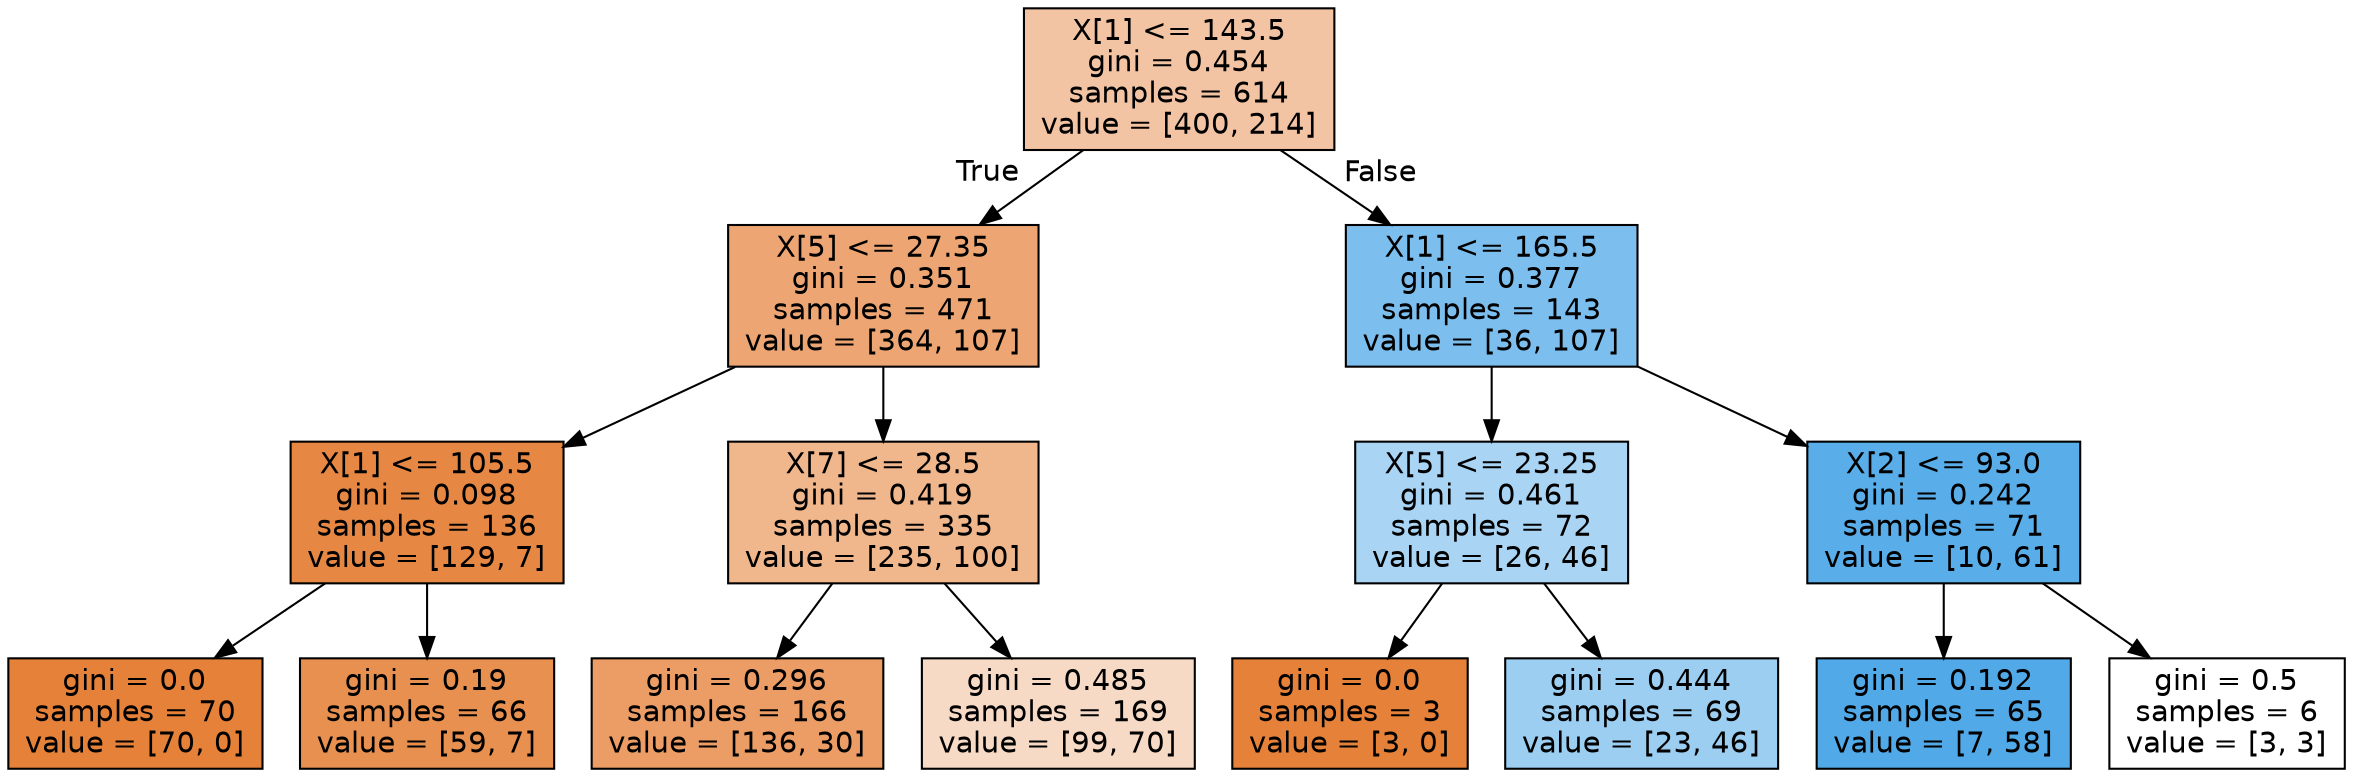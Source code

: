 digraph Tree {
node [shape=box, style="filled", color="black", fontname="helvetica"] ;
edge [fontname="helvetica"] ;
0 [label="X[1] <= 143.5\ngini = 0.454\nsamples = 614\nvalue = [400, 214]", fillcolor="#f3c4a3"] ;
1 [label="X[5] <= 27.35\ngini = 0.351\nsamples = 471\nvalue = [364, 107]", fillcolor="#eda673"] ;
0 -> 1 [labeldistance=2.5, labelangle=45, headlabel="True"] ;
2 [label="X[1] <= 105.5\ngini = 0.098\nsamples = 136\nvalue = [129, 7]", fillcolor="#e68844"] ;
1 -> 2 ;
3 [label="gini = 0.0\nsamples = 70\nvalue = [70, 0]", fillcolor="#e58139"] ;
2 -> 3 ;
4 [label="gini = 0.19\nsamples = 66\nvalue = [59, 7]", fillcolor="#e89050"] ;
2 -> 4 ;
5 [label="X[7] <= 28.5\ngini = 0.419\nsamples = 335\nvalue = [235, 100]", fillcolor="#f0b78d"] ;
1 -> 5 ;
6 [label="gini = 0.296\nsamples = 166\nvalue = [136, 30]", fillcolor="#eb9d65"] ;
5 -> 6 ;
7 [label="gini = 0.485\nsamples = 169\nvalue = [99, 70]", fillcolor="#f7dac5"] ;
5 -> 7 ;
8 [label="X[1] <= 165.5\ngini = 0.377\nsamples = 143\nvalue = [36, 107]", fillcolor="#7cbeee"] ;
0 -> 8 [labeldistance=2.5, labelangle=-45, headlabel="False"] ;
9 [label="X[5] <= 23.25\ngini = 0.461\nsamples = 72\nvalue = [26, 46]", fillcolor="#a9d4f4"] ;
8 -> 9 ;
10 [label="gini = 0.0\nsamples = 3\nvalue = [3, 0]", fillcolor="#e58139"] ;
9 -> 10 ;
11 [label="gini = 0.444\nsamples = 69\nvalue = [23, 46]", fillcolor="#9ccef2"] ;
9 -> 11 ;
12 [label="X[2] <= 93.0\ngini = 0.242\nsamples = 71\nvalue = [10, 61]", fillcolor="#59ade9"] ;
8 -> 12 ;
13 [label="gini = 0.192\nsamples = 65\nvalue = [7, 58]", fillcolor="#51a9e8"] ;
12 -> 13 ;
14 [label="gini = 0.5\nsamples = 6\nvalue = [3, 3]", fillcolor="#ffffff"] ;
12 -> 14 ;
}